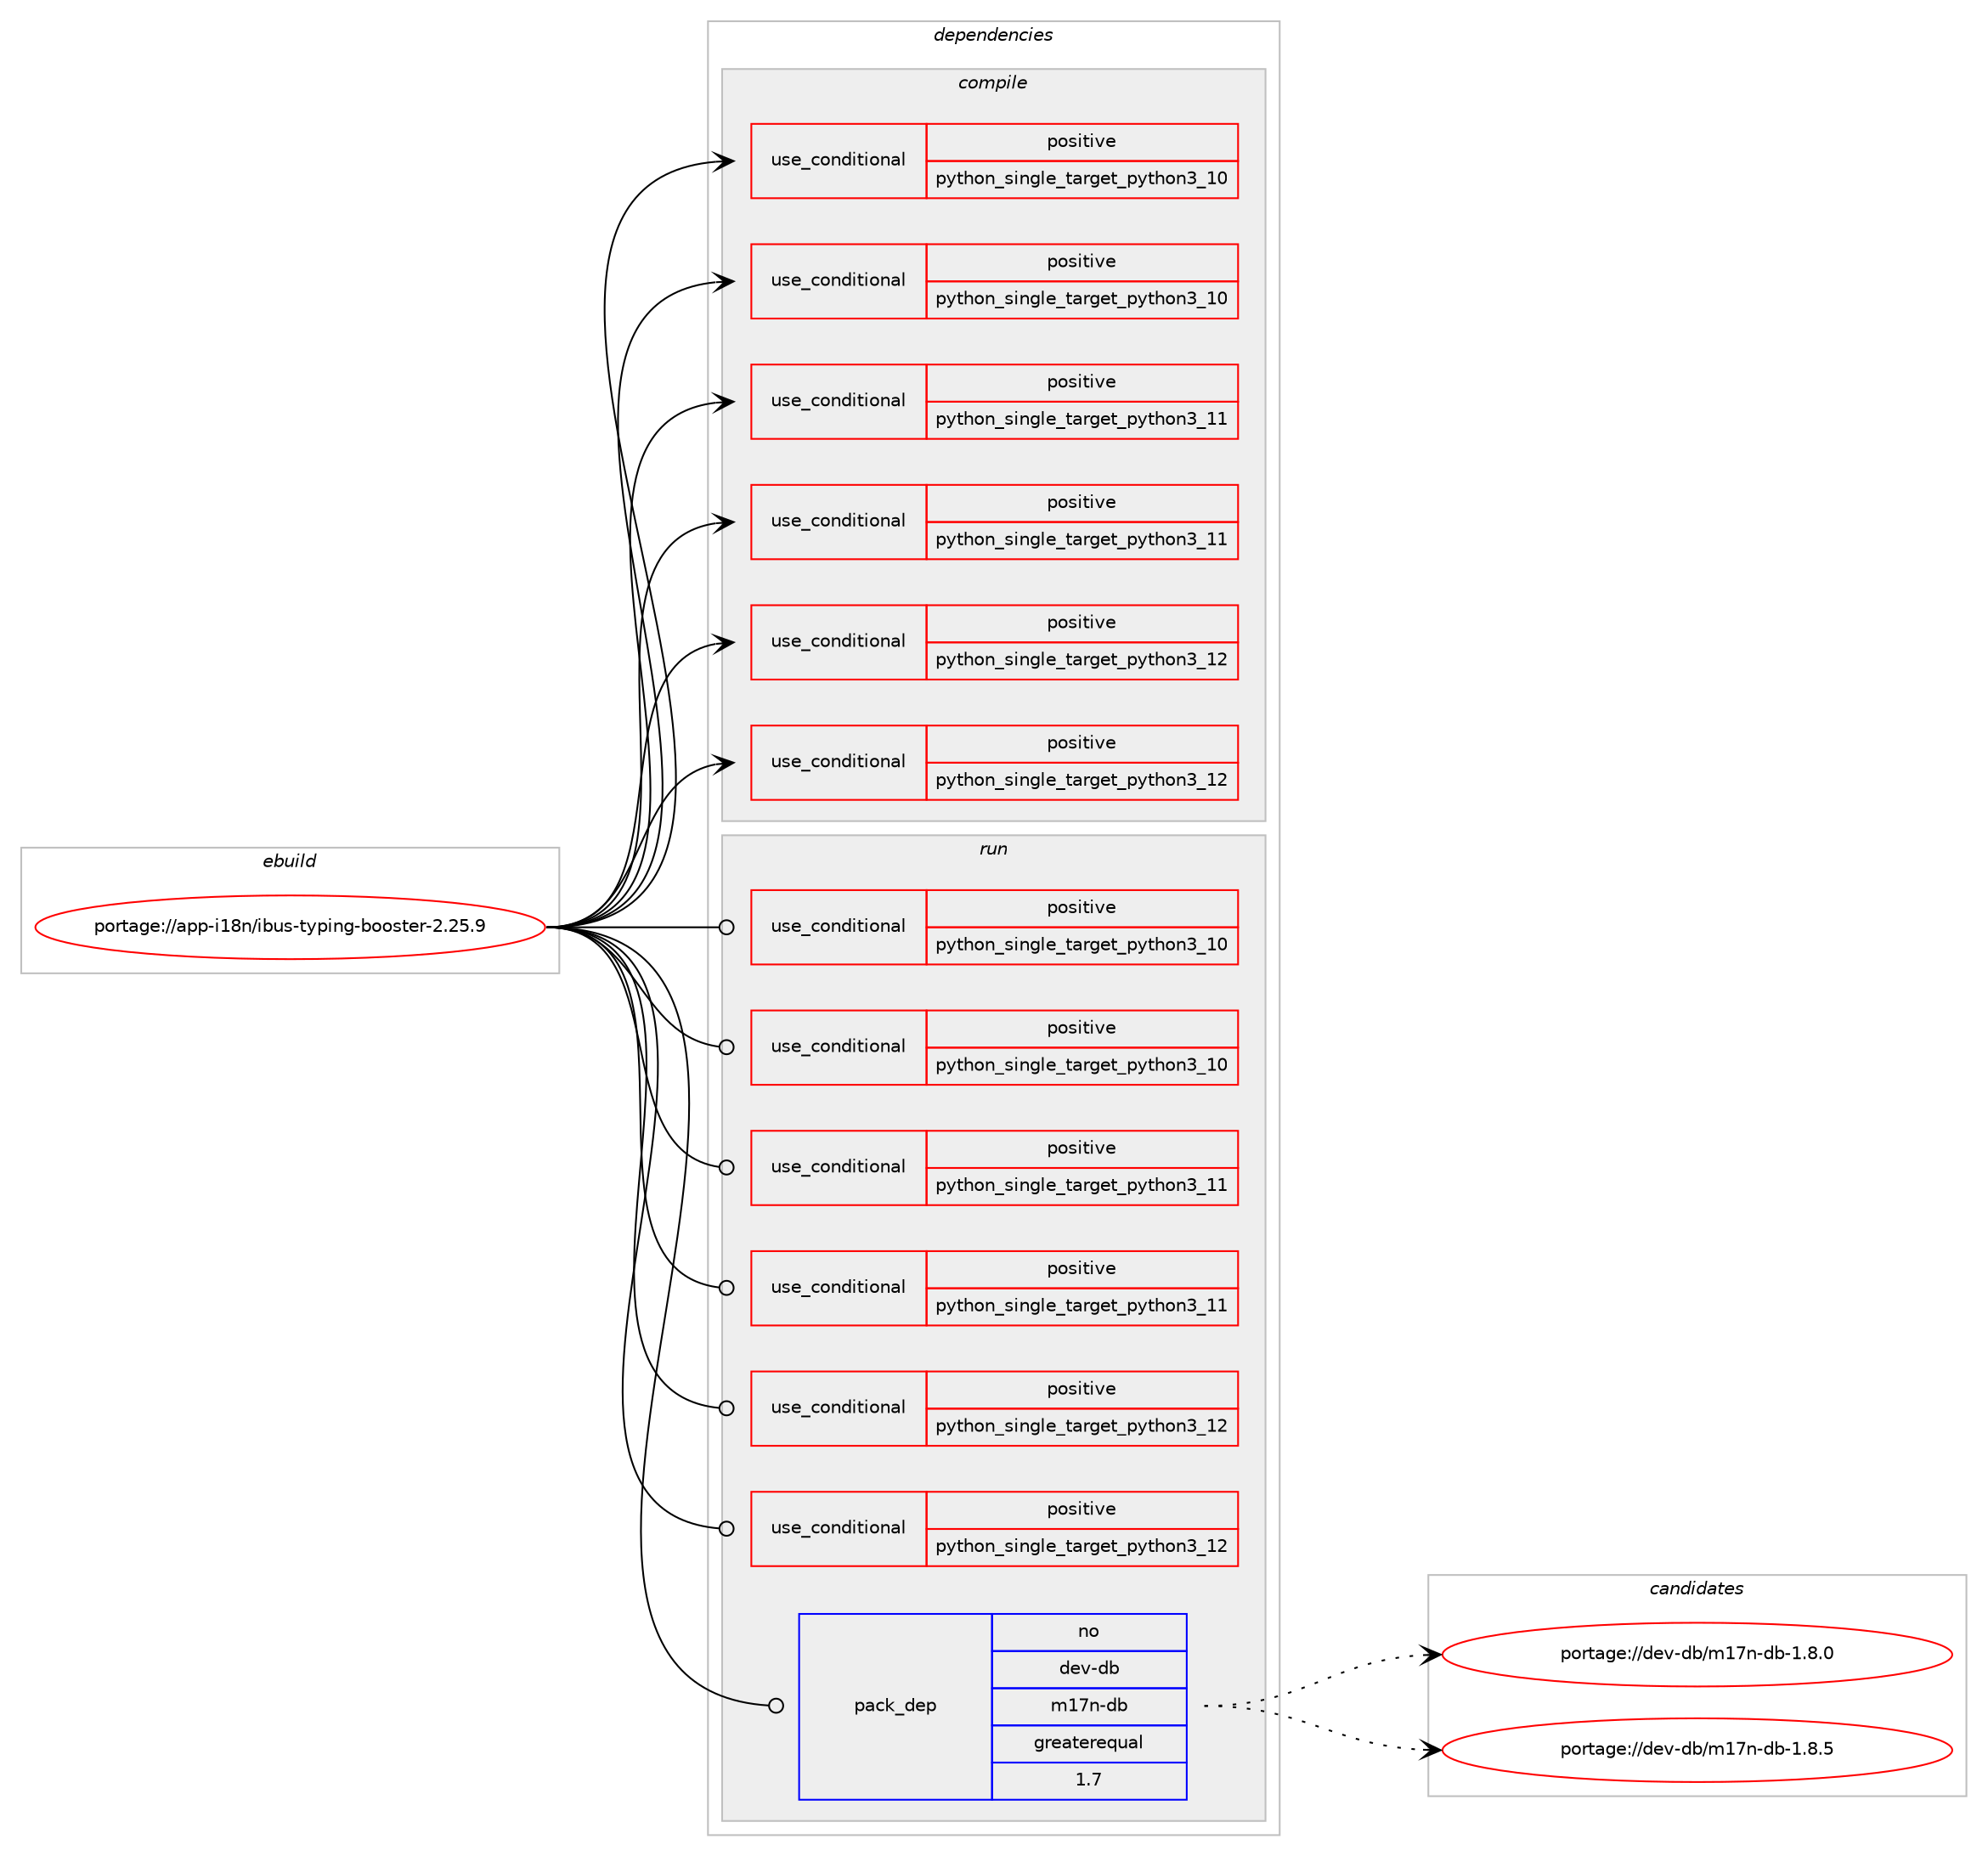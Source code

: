 digraph prolog {

# *************
# Graph options
# *************

newrank=true;
concentrate=true;
compound=true;
graph [rankdir=LR,fontname=Helvetica,fontsize=10,ranksep=1.5];#, ranksep=2.5, nodesep=0.2];
edge  [arrowhead=vee];
node  [fontname=Helvetica,fontsize=10];

# **********
# The ebuild
# **********

subgraph cluster_leftcol {
color=gray;
rank=same;
label=<<i>ebuild</i>>;
id [label="portage://app-i18n/ibus-typing-booster-2.25.9", color=red, width=4, href="../app-i18n/ibus-typing-booster-2.25.9.svg"];
}

# ****************
# The dependencies
# ****************

subgraph cluster_midcol {
color=gray;
label=<<i>dependencies</i>>;
subgraph cluster_compile {
fillcolor="#eeeeee";
style=filled;
label=<<i>compile</i>>;
subgraph cond10688 {
dependency17004 [label=<<TABLE BORDER="0" CELLBORDER="1" CELLSPACING="0" CELLPADDING="4"><TR><TD ROWSPAN="3" CELLPADDING="10">use_conditional</TD></TR><TR><TD>positive</TD></TR><TR><TD>python_single_target_python3_10</TD></TR></TABLE>>, shape=none, color=red];
# *** BEGIN UNKNOWN DEPENDENCY TYPE (TODO) ***
# dependency17004 -> package_dependency(portage://app-i18n/ibus-typing-booster-2.25.9,install,no,app-i18n,ibus,none,[,,],[],[use(enable(python),positive),use(enable(python_targets_python3_10),negative)])
# *** END UNKNOWN DEPENDENCY TYPE (TODO) ***

# *** BEGIN UNKNOWN DEPENDENCY TYPE (TODO) ***
# dependency17004 -> package_dependency(portage://app-i18n/ibus-typing-booster-2.25.9,install,no,dev-python,dbus-python,none,[,,],[],[use(enable(python_targets_python3_10),negative)])
# *** END UNKNOWN DEPENDENCY TYPE (TODO) ***

# *** BEGIN UNKNOWN DEPENDENCY TYPE (TODO) ***
# dependency17004 -> package_dependency(portage://app-i18n/ibus-typing-booster-2.25.9,install,no,dev-python,pyenchant,none,[,,],[],[use(enable(python_targets_python3_10),negative)])
# *** END UNKNOWN DEPENDENCY TYPE (TODO) ***

# *** BEGIN UNKNOWN DEPENDENCY TYPE (TODO) ***
# dependency17004 -> package_dependency(portage://app-i18n/ibus-typing-booster-2.25.9,install,no,dev-python,pygobject,none,[,,],[slot(3)],[use(enable(python_targets_python3_10),negative)])
# *** END UNKNOWN DEPENDENCY TYPE (TODO) ***

# *** BEGIN UNKNOWN DEPENDENCY TYPE (TODO) ***
# dependency17004 -> package_dependency(portage://app-i18n/ibus-typing-booster-2.25.9,install,no,dev-python,pyxdg,none,[,,],[],[use(enable(python_targets_python3_10),negative)])
# *** END UNKNOWN DEPENDENCY TYPE (TODO) ***

}
id:e -> dependency17004:w [weight=20,style="solid",arrowhead="vee"];
subgraph cond10689 {
dependency17005 [label=<<TABLE BORDER="0" CELLBORDER="1" CELLSPACING="0" CELLPADDING="4"><TR><TD ROWSPAN="3" CELLPADDING="10">use_conditional</TD></TR><TR><TD>positive</TD></TR><TR><TD>python_single_target_python3_10</TD></TR></TABLE>>, shape=none, color=red];
# *** BEGIN UNKNOWN DEPENDENCY TYPE (TODO) ***
# dependency17005 -> package_dependency(portage://app-i18n/ibus-typing-booster-2.25.9,install,no,dev-lang,python,none,[,,],[slot(3.10)],[use(enable(sqlite),positive)])
# *** END UNKNOWN DEPENDENCY TYPE (TODO) ***

}
id:e -> dependency17005:w [weight=20,style="solid",arrowhead="vee"];
subgraph cond10690 {
dependency17006 [label=<<TABLE BORDER="0" CELLBORDER="1" CELLSPACING="0" CELLPADDING="4"><TR><TD ROWSPAN="3" CELLPADDING="10">use_conditional</TD></TR><TR><TD>positive</TD></TR><TR><TD>python_single_target_python3_11</TD></TR></TABLE>>, shape=none, color=red];
# *** BEGIN UNKNOWN DEPENDENCY TYPE (TODO) ***
# dependency17006 -> package_dependency(portage://app-i18n/ibus-typing-booster-2.25.9,install,no,app-i18n,ibus,none,[,,],[],[use(enable(python),positive),use(enable(python_targets_python3_11),negative)])
# *** END UNKNOWN DEPENDENCY TYPE (TODO) ***

# *** BEGIN UNKNOWN DEPENDENCY TYPE (TODO) ***
# dependency17006 -> package_dependency(portage://app-i18n/ibus-typing-booster-2.25.9,install,no,dev-python,dbus-python,none,[,,],[],[use(enable(python_targets_python3_11),negative)])
# *** END UNKNOWN DEPENDENCY TYPE (TODO) ***

# *** BEGIN UNKNOWN DEPENDENCY TYPE (TODO) ***
# dependency17006 -> package_dependency(portage://app-i18n/ibus-typing-booster-2.25.9,install,no,dev-python,pyenchant,none,[,,],[],[use(enable(python_targets_python3_11),negative)])
# *** END UNKNOWN DEPENDENCY TYPE (TODO) ***

# *** BEGIN UNKNOWN DEPENDENCY TYPE (TODO) ***
# dependency17006 -> package_dependency(portage://app-i18n/ibus-typing-booster-2.25.9,install,no,dev-python,pygobject,none,[,,],[slot(3)],[use(enable(python_targets_python3_11),negative)])
# *** END UNKNOWN DEPENDENCY TYPE (TODO) ***

# *** BEGIN UNKNOWN DEPENDENCY TYPE (TODO) ***
# dependency17006 -> package_dependency(portage://app-i18n/ibus-typing-booster-2.25.9,install,no,dev-python,pyxdg,none,[,,],[],[use(enable(python_targets_python3_11),negative)])
# *** END UNKNOWN DEPENDENCY TYPE (TODO) ***

}
id:e -> dependency17006:w [weight=20,style="solid",arrowhead="vee"];
subgraph cond10691 {
dependency17007 [label=<<TABLE BORDER="0" CELLBORDER="1" CELLSPACING="0" CELLPADDING="4"><TR><TD ROWSPAN="3" CELLPADDING="10">use_conditional</TD></TR><TR><TD>positive</TD></TR><TR><TD>python_single_target_python3_11</TD></TR></TABLE>>, shape=none, color=red];
# *** BEGIN UNKNOWN DEPENDENCY TYPE (TODO) ***
# dependency17007 -> package_dependency(portage://app-i18n/ibus-typing-booster-2.25.9,install,no,dev-lang,python,none,[,,],[slot(3.11)],[use(enable(sqlite),positive)])
# *** END UNKNOWN DEPENDENCY TYPE (TODO) ***

}
id:e -> dependency17007:w [weight=20,style="solid",arrowhead="vee"];
subgraph cond10692 {
dependency17008 [label=<<TABLE BORDER="0" CELLBORDER="1" CELLSPACING="0" CELLPADDING="4"><TR><TD ROWSPAN="3" CELLPADDING="10">use_conditional</TD></TR><TR><TD>positive</TD></TR><TR><TD>python_single_target_python3_12</TD></TR></TABLE>>, shape=none, color=red];
# *** BEGIN UNKNOWN DEPENDENCY TYPE (TODO) ***
# dependency17008 -> package_dependency(portage://app-i18n/ibus-typing-booster-2.25.9,install,no,app-i18n,ibus,none,[,,],[],[use(enable(python),positive),use(enable(python_targets_python3_12),negative)])
# *** END UNKNOWN DEPENDENCY TYPE (TODO) ***

# *** BEGIN UNKNOWN DEPENDENCY TYPE (TODO) ***
# dependency17008 -> package_dependency(portage://app-i18n/ibus-typing-booster-2.25.9,install,no,dev-python,dbus-python,none,[,,],[],[use(enable(python_targets_python3_12),negative)])
# *** END UNKNOWN DEPENDENCY TYPE (TODO) ***

# *** BEGIN UNKNOWN DEPENDENCY TYPE (TODO) ***
# dependency17008 -> package_dependency(portage://app-i18n/ibus-typing-booster-2.25.9,install,no,dev-python,pyenchant,none,[,,],[],[use(enable(python_targets_python3_12),negative)])
# *** END UNKNOWN DEPENDENCY TYPE (TODO) ***

# *** BEGIN UNKNOWN DEPENDENCY TYPE (TODO) ***
# dependency17008 -> package_dependency(portage://app-i18n/ibus-typing-booster-2.25.9,install,no,dev-python,pygobject,none,[,,],[slot(3)],[use(enable(python_targets_python3_12),negative)])
# *** END UNKNOWN DEPENDENCY TYPE (TODO) ***

# *** BEGIN UNKNOWN DEPENDENCY TYPE (TODO) ***
# dependency17008 -> package_dependency(portage://app-i18n/ibus-typing-booster-2.25.9,install,no,dev-python,pyxdg,none,[,,],[],[use(enable(python_targets_python3_12),negative)])
# *** END UNKNOWN DEPENDENCY TYPE (TODO) ***

}
id:e -> dependency17008:w [weight=20,style="solid",arrowhead="vee"];
subgraph cond10693 {
dependency17009 [label=<<TABLE BORDER="0" CELLBORDER="1" CELLSPACING="0" CELLPADDING="4"><TR><TD ROWSPAN="3" CELLPADDING="10">use_conditional</TD></TR><TR><TD>positive</TD></TR><TR><TD>python_single_target_python3_12</TD></TR></TABLE>>, shape=none, color=red];
# *** BEGIN UNKNOWN DEPENDENCY TYPE (TODO) ***
# dependency17009 -> package_dependency(portage://app-i18n/ibus-typing-booster-2.25.9,install,no,dev-lang,python,none,[,,],[slot(3.12)],[use(enable(sqlite),positive)])
# *** END UNKNOWN DEPENDENCY TYPE (TODO) ***

}
id:e -> dependency17009:w [weight=20,style="solid",arrowhead="vee"];
# *** BEGIN UNKNOWN DEPENDENCY TYPE (TODO) ***
# id -> package_dependency(portage://app-i18n/ibus-typing-booster-2.25.9,install,no,dev-libs,m17n-lib,none,[,,],[],[])
# *** END UNKNOWN DEPENDENCY TYPE (TODO) ***

}
subgraph cluster_compileandrun {
fillcolor="#eeeeee";
style=filled;
label=<<i>compile and run</i>>;
}
subgraph cluster_run {
fillcolor="#eeeeee";
style=filled;
label=<<i>run</i>>;
subgraph cond10694 {
dependency17010 [label=<<TABLE BORDER="0" CELLBORDER="1" CELLSPACING="0" CELLPADDING="4"><TR><TD ROWSPAN="3" CELLPADDING="10">use_conditional</TD></TR><TR><TD>positive</TD></TR><TR><TD>python_single_target_python3_10</TD></TR></TABLE>>, shape=none, color=red];
# *** BEGIN UNKNOWN DEPENDENCY TYPE (TODO) ***
# dependency17010 -> package_dependency(portage://app-i18n/ibus-typing-booster-2.25.9,run,no,app-i18n,ibus,none,[,,],[],[use(enable(python),positive),use(enable(python_targets_python3_10),negative)])
# *** END UNKNOWN DEPENDENCY TYPE (TODO) ***

# *** BEGIN UNKNOWN DEPENDENCY TYPE (TODO) ***
# dependency17010 -> package_dependency(portage://app-i18n/ibus-typing-booster-2.25.9,run,no,dev-python,dbus-python,none,[,,],[],[use(enable(python_targets_python3_10),negative)])
# *** END UNKNOWN DEPENDENCY TYPE (TODO) ***

# *** BEGIN UNKNOWN DEPENDENCY TYPE (TODO) ***
# dependency17010 -> package_dependency(portage://app-i18n/ibus-typing-booster-2.25.9,run,no,dev-python,pyenchant,none,[,,],[],[use(enable(python_targets_python3_10),negative)])
# *** END UNKNOWN DEPENDENCY TYPE (TODO) ***

# *** BEGIN UNKNOWN DEPENDENCY TYPE (TODO) ***
# dependency17010 -> package_dependency(portage://app-i18n/ibus-typing-booster-2.25.9,run,no,dev-python,pygobject,none,[,,],[slot(3)],[use(enable(python_targets_python3_10),negative)])
# *** END UNKNOWN DEPENDENCY TYPE (TODO) ***

# *** BEGIN UNKNOWN DEPENDENCY TYPE (TODO) ***
# dependency17010 -> package_dependency(portage://app-i18n/ibus-typing-booster-2.25.9,run,no,dev-python,pyxdg,none,[,,],[],[use(enable(python_targets_python3_10),negative)])
# *** END UNKNOWN DEPENDENCY TYPE (TODO) ***

}
id:e -> dependency17010:w [weight=20,style="solid",arrowhead="odot"];
subgraph cond10695 {
dependency17011 [label=<<TABLE BORDER="0" CELLBORDER="1" CELLSPACING="0" CELLPADDING="4"><TR><TD ROWSPAN="3" CELLPADDING="10">use_conditional</TD></TR><TR><TD>positive</TD></TR><TR><TD>python_single_target_python3_10</TD></TR></TABLE>>, shape=none, color=red];
# *** BEGIN UNKNOWN DEPENDENCY TYPE (TODO) ***
# dependency17011 -> package_dependency(portage://app-i18n/ibus-typing-booster-2.25.9,run,no,dev-lang,python,none,[,,],[slot(3.10)],[use(enable(sqlite),positive)])
# *** END UNKNOWN DEPENDENCY TYPE (TODO) ***

}
id:e -> dependency17011:w [weight=20,style="solid",arrowhead="odot"];
subgraph cond10696 {
dependency17012 [label=<<TABLE BORDER="0" CELLBORDER="1" CELLSPACING="0" CELLPADDING="4"><TR><TD ROWSPAN="3" CELLPADDING="10">use_conditional</TD></TR><TR><TD>positive</TD></TR><TR><TD>python_single_target_python3_11</TD></TR></TABLE>>, shape=none, color=red];
# *** BEGIN UNKNOWN DEPENDENCY TYPE (TODO) ***
# dependency17012 -> package_dependency(portage://app-i18n/ibus-typing-booster-2.25.9,run,no,app-i18n,ibus,none,[,,],[],[use(enable(python),positive),use(enable(python_targets_python3_11),negative)])
# *** END UNKNOWN DEPENDENCY TYPE (TODO) ***

# *** BEGIN UNKNOWN DEPENDENCY TYPE (TODO) ***
# dependency17012 -> package_dependency(portage://app-i18n/ibus-typing-booster-2.25.9,run,no,dev-python,dbus-python,none,[,,],[],[use(enable(python_targets_python3_11),negative)])
# *** END UNKNOWN DEPENDENCY TYPE (TODO) ***

# *** BEGIN UNKNOWN DEPENDENCY TYPE (TODO) ***
# dependency17012 -> package_dependency(portage://app-i18n/ibus-typing-booster-2.25.9,run,no,dev-python,pyenchant,none,[,,],[],[use(enable(python_targets_python3_11),negative)])
# *** END UNKNOWN DEPENDENCY TYPE (TODO) ***

# *** BEGIN UNKNOWN DEPENDENCY TYPE (TODO) ***
# dependency17012 -> package_dependency(portage://app-i18n/ibus-typing-booster-2.25.9,run,no,dev-python,pygobject,none,[,,],[slot(3)],[use(enable(python_targets_python3_11),negative)])
# *** END UNKNOWN DEPENDENCY TYPE (TODO) ***

# *** BEGIN UNKNOWN DEPENDENCY TYPE (TODO) ***
# dependency17012 -> package_dependency(portage://app-i18n/ibus-typing-booster-2.25.9,run,no,dev-python,pyxdg,none,[,,],[],[use(enable(python_targets_python3_11),negative)])
# *** END UNKNOWN DEPENDENCY TYPE (TODO) ***

}
id:e -> dependency17012:w [weight=20,style="solid",arrowhead="odot"];
subgraph cond10697 {
dependency17013 [label=<<TABLE BORDER="0" CELLBORDER="1" CELLSPACING="0" CELLPADDING="4"><TR><TD ROWSPAN="3" CELLPADDING="10">use_conditional</TD></TR><TR><TD>positive</TD></TR><TR><TD>python_single_target_python3_11</TD></TR></TABLE>>, shape=none, color=red];
# *** BEGIN UNKNOWN DEPENDENCY TYPE (TODO) ***
# dependency17013 -> package_dependency(portage://app-i18n/ibus-typing-booster-2.25.9,run,no,dev-lang,python,none,[,,],[slot(3.11)],[use(enable(sqlite),positive)])
# *** END UNKNOWN DEPENDENCY TYPE (TODO) ***

}
id:e -> dependency17013:w [weight=20,style="solid",arrowhead="odot"];
subgraph cond10698 {
dependency17014 [label=<<TABLE BORDER="0" CELLBORDER="1" CELLSPACING="0" CELLPADDING="4"><TR><TD ROWSPAN="3" CELLPADDING="10">use_conditional</TD></TR><TR><TD>positive</TD></TR><TR><TD>python_single_target_python3_12</TD></TR></TABLE>>, shape=none, color=red];
# *** BEGIN UNKNOWN DEPENDENCY TYPE (TODO) ***
# dependency17014 -> package_dependency(portage://app-i18n/ibus-typing-booster-2.25.9,run,no,app-i18n,ibus,none,[,,],[],[use(enable(python),positive),use(enable(python_targets_python3_12),negative)])
# *** END UNKNOWN DEPENDENCY TYPE (TODO) ***

# *** BEGIN UNKNOWN DEPENDENCY TYPE (TODO) ***
# dependency17014 -> package_dependency(portage://app-i18n/ibus-typing-booster-2.25.9,run,no,dev-python,dbus-python,none,[,,],[],[use(enable(python_targets_python3_12),negative)])
# *** END UNKNOWN DEPENDENCY TYPE (TODO) ***

# *** BEGIN UNKNOWN DEPENDENCY TYPE (TODO) ***
# dependency17014 -> package_dependency(portage://app-i18n/ibus-typing-booster-2.25.9,run,no,dev-python,pyenchant,none,[,,],[],[use(enable(python_targets_python3_12),negative)])
# *** END UNKNOWN DEPENDENCY TYPE (TODO) ***

# *** BEGIN UNKNOWN DEPENDENCY TYPE (TODO) ***
# dependency17014 -> package_dependency(portage://app-i18n/ibus-typing-booster-2.25.9,run,no,dev-python,pygobject,none,[,,],[slot(3)],[use(enable(python_targets_python3_12),negative)])
# *** END UNKNOWN DEPENDENCY TYPE (TODO) ***

# *** BEGIN UNKNOWN DEPENDENCY TYPE (TODO) ***
# dependency17014 -> package_dependency(portage://app-i18n/ibus-typing-booster-2.25.9,run,no,dev-python,pyxdg,none,[,,],[],[use(enable(python_targets_python3_12),negative)])
# *** END UNKNOWN DEPENDENCY TYPE (TODO) ***

}
id:e -> dependency17014:w [weight=20,style="solid",arrowhead="odot"];
subgraph cond10699 {
dependency17015 [label=<<TABLE BORDER="0" CELLBORDER="1" CELLSPACING="0" CELLPADDING="4"><TR><TD ROWSPAN="3" CELLPADDING="10">use_conditional</TD></TR><TR><TD>positive</TD></TR><TR><TD>python_single_target_python3_12</TD></TR></TABLE>>, shape=none, color=red];
# *** BEGIN UNKNOWN DEPENDENCY TYPE (TODO) ***
# dependency17015 -> package_dependency(portage://app-i18n/ibus-typing-booster-2.25.9,run,no,dev-lang,python,none,[,,],[slot(3.12)],[use(enable(sqlite),positive)])
# *** END UNKNOWN DEPENDENCY TYPE (TODO) ***

}
id:e -> dependency17015:w [weight=20,style="solid",arrowhead="odot"];
subgraph pack5974 {
dependency17016 [label=<<TABLE BORDER="0" CELLBORDER="1" CELLSPACING="0" CELLPADDING="4" WIDTH="220"><TR><TD ROWSPAN="6" CELLPADDING="30">pack_dep</TD></TR><TR><TD WIDTH="110">no</TD></TR><TR><TD>dev-db</TD></TR><TR><TD>m17n-db</TD></TR><TR><TD>greaterequal</TD></TR><TR><TD>1.7</TD></TR></TABLE>>, shape=none, color=blue];
}
id:e -> dependency17016:w [weight=20,style="solid",arrowhead="odot"];
# *** BEGIN UNKNOWN DEPENDENCY TYPE (TODO) ***
# id -> package_dependency(portage://app-i18n/ibus-typing-booster-2.25.9,run,no,dev-libs,m17n-lib,none,[,,],[],[])
# *** END UNKNOWN DEPENDENCY TYPE (TODO) ***

}
}

# **************
# The candidates
# **************

subgraph cluster_choices {
rank=same;
color=gray;
label=<<i>candidates</i>>;

subgraph choice5974 {
color=black;
nodesep=1;
choice10010111845100984710949551104510098454946564648 [label="portage://dev-db/m17n-db-1.8.0", color=red, width=4,href="../dev-db/m17n-db-1.8.0.svg"];
choice10010111845100984710949551104510098454946564653 [label="portage://dev-db/m17n-db-1.8.5", color=red, width=4,href="../dev-db/m17n-db-1.8.5.svg"];
dependency17016:e -> choice10010111845100984710949551104510098454946564648:w [style=dotted,weight="100"];
dependency17016:e -> choice10010111845100984710949551104510098454946564653:w [style=dotted,weight="100"];
}
}

}
